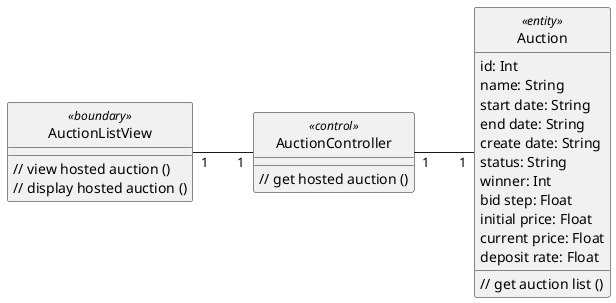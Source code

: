 @startuml view_hosted_auction
hide circle
skinparam classAttributeIconSize 0
left to right direction

class AuctionListView <<boundary>> {
  // view hosted auction ()
  // display hosted auction ()
}

class AuctionController <<control>> {
  // get hosted auction ()
}

class Auction <<entity>> {
  id: Int
  name: String
  start date: String
  end date: String
  create date: String
  status: String
  winner: Int
  bid step: Float
  initial price: Float
  current price: Float
  deposit rate: Float
  // get auction list ()
}

AuctionListView "1" -- "1" AuctionController
AuctionController "1" -- "1" Auction

@enduml
